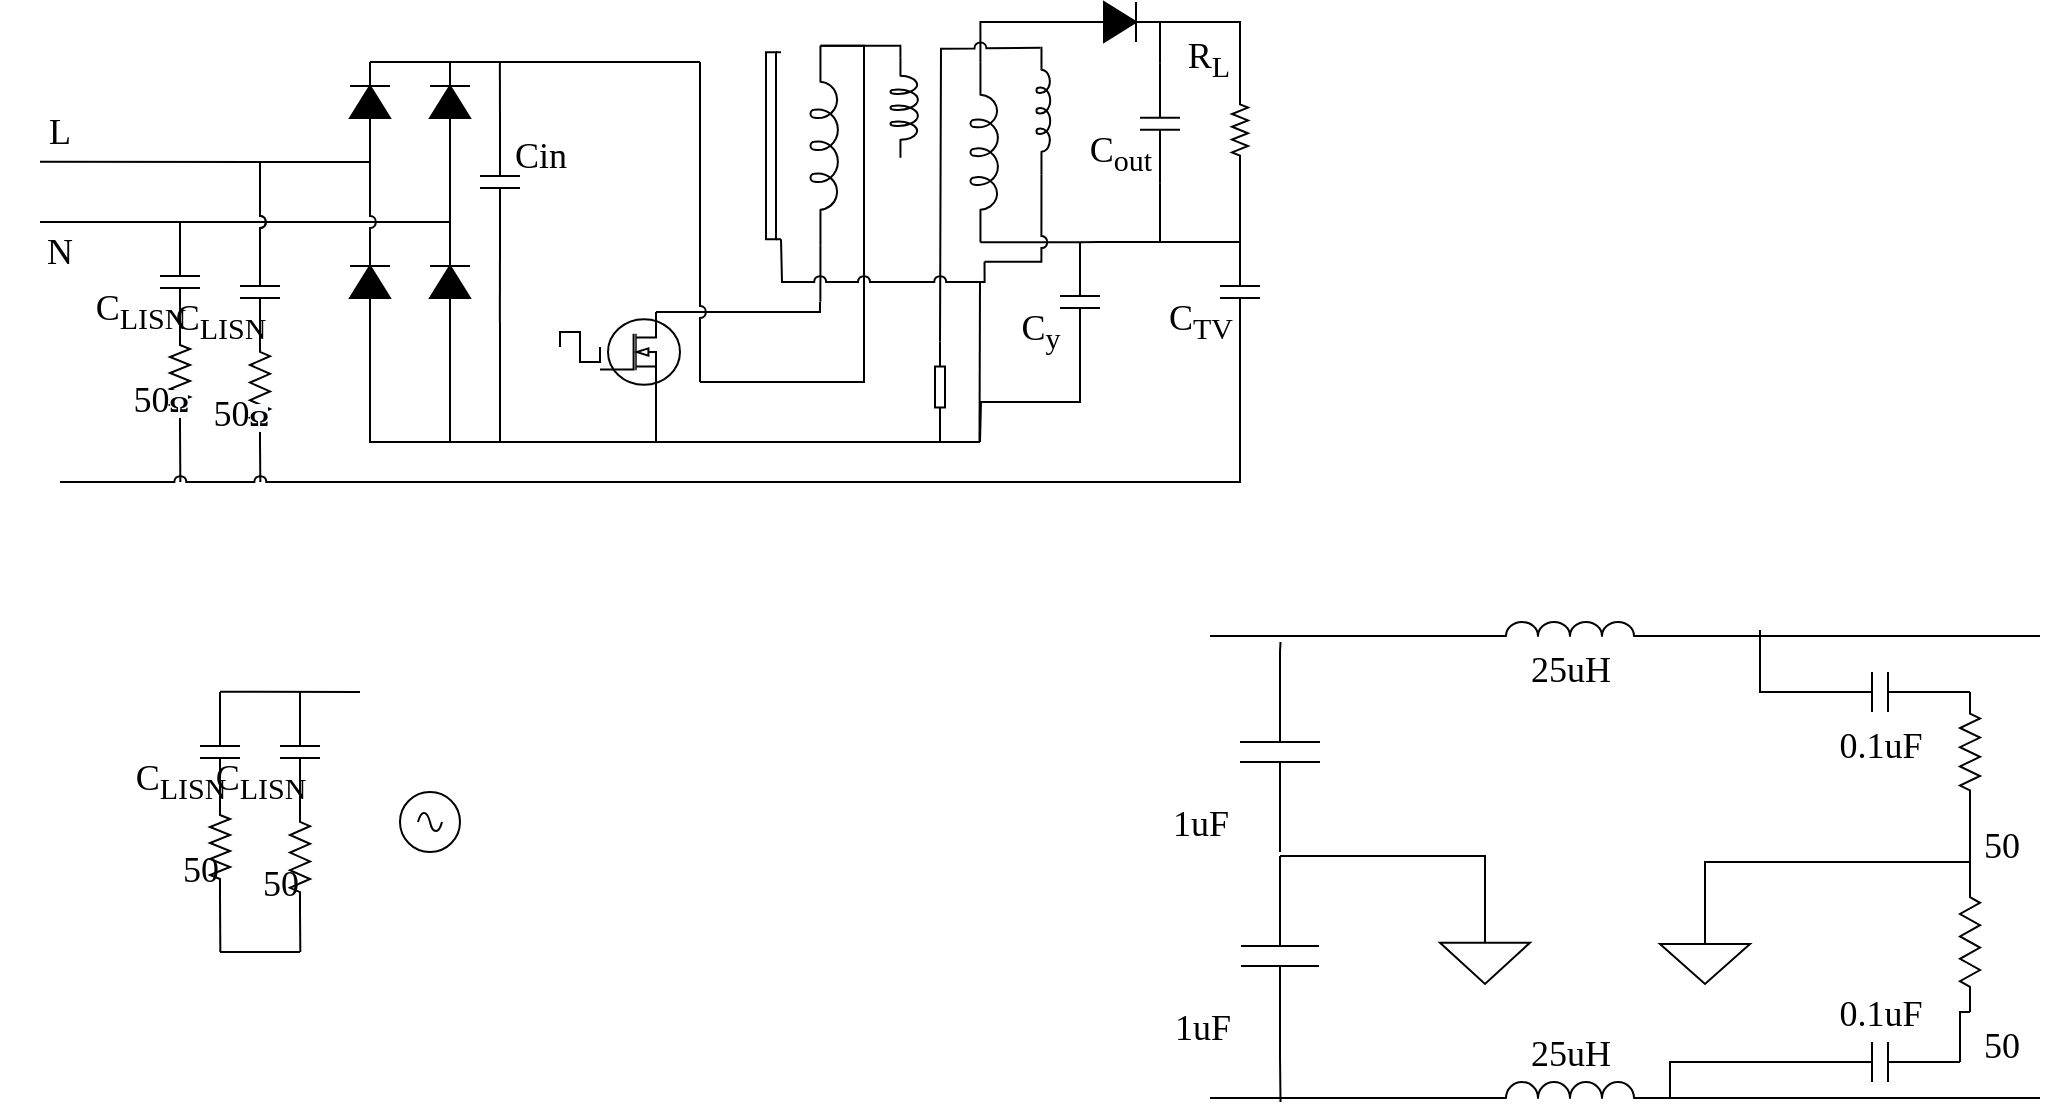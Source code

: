 <mxfile version="16.0.3" type="github">
  <diagram name="Page-1" id="7e0a89b8-554c-2b80-1dc8-d5c74ca68de4">
    <mxGraphModel dx="1296" dy="722" grid="1" gridSize="10" guides="1" tooltips="1" connect="1" arrows="1" fold="1" page="1" pageScale="1" pageWidth="1100" pageHeight="850" background="none" math="0" shadow="0">
      <root>
        <mxCell id="0" />
        <mxCell id="1" parent="0" />
        <mxCell id="feGtU5ZcAYylaaCtLsXj-39" style="edgeStyle=orthogonalEdgeStyle;rounded=0;orthogonalLoop=1;jettySize=auto;html=1;exitX=0;exitY=0.5;exitDx=0;exitDy=0;exitPerimeter=0;entryX=0;entryY=0.5;entryDx=0;entryDy=0;entryPerimeter=0;endArrow=none;endFill=0;fontFamily=Times New Roman;fontSize=18;horizontal=0;labelPosition=center;verticalLabelPosition=top;align=center;verticalAlign=bottom;" parent="1" target="feGtU5ZcAYylaaCtLsXj-42" edge="1">
          <mxGeometry relative="1" as="geometry">
            <mxPoint x="1010" y="445" as="sourcePoint" />
          </mxGeometry>
        </mxCell>
        <mxCell id="feGtU5ZcAYylaaCtLsXj-65" style="edgeStyle=orthogonalEdgeStyle;rounded=0;orthogonalLoop=1;jettySize=auto;html=1;exitX=1;exitY=0.5;exitDx=0;exitDy=0;exitPerimeter=0;fontFamily=Times New Roman;fontSize=18;endArrow=none;endFill=0;labelPosition=center;verticalLabelPosition=top;align=center;verticalAlign=bottom;" parent="1" edge="1">
          <mxGeometry relative="1" as="geometry">
            <mxPoint x="910" y="414" as="targetPoint" />
            <mxPoint x="930" y="445" as="sourcePoint" />
            <Array as="points">
              <mxPoint x="910" y="445" />
              <mxPoint x="910" y="421" />
            </Array>
          </mxGeometry>
        </mxCell>
        <mxCell id="feGtU5ZcAYylaaCtLsXj-41" style="edgeStyle=orthogonalEdgeStyle;rounded=0;orthogonalLoop=1;jettySize=auto;html=1;exitX=1;exitY=0.5;exitDx=0;exitDy=0;exitPerimeter=0;entryX=0;entryY=0.5;entryDx=0;entryDy=0;entryPerimeter=0;endArrow=none;endFill=0;fontFamily=Times New Roman;fontSize=18;horizontal=0;labelPosition=center;verticalLabelPosition=top;align=center;verticalAlign=bottom;" parent="1" source="feGtU5ZcAYylaaCtLsXj-42" target="feGtU5ZcAYylaaCtLsXj-44" edge="1">
          <mxGeometry relative="1" as="geometry" />
        </mxCell>
        <mxCell id="feGtU5ZcAYylaaCtLsXj-42" value="50" style="pointerEvents=1;verticalLabelPosition=bottom;shadow=0;dashed=0;align=left;html=1;verticalAlign=top;shape=mxgraph.electrical.resistors.resistor_2;rotation=90;fontFamily=Times New Roman;fontSize=18;labelPosition=right;horizontal=0;" parent="1" vertex="1">
          <mxGeometry x="985" y="470" width="60" height="10" as="geometry" />
        </mxCell>
        <mxCell id="feGtU5ZcAYylaaCtLsXj-43" style="edgeStyle=orthogonalEdgeStyle;rounded=0;orthogonalLoop=1;jettySize=auto;html=1;exitX=1;exitY=0.5;exitDx=0;exitDy=0;exitPerimeter=0;entryX=0;entryY=0.5;entryDx=0;entryDy=0;entryPerimeter=0;endArrow=none;endFill=0;fontFamily=Times New Roman;fontSize=18;horizontal=0;labelPosition=center;verticalLabelPosition=top;align=center;verticalAlign=bottom;" parent="1" source="feGtU5ZcAYylaaCtLsXj-44" edge="1">
          <mxGeometry relative="1" as="geometry">
            <mxPoint x="1010" y="630" as="targetPoint" />
          </mxGeometry>
        </mxCell>
        <mxCell id="feGtU5ZcAYylaaCtLsXj-44" value="50" style="pointerEvents=1;verticalLabelPosition=bottom;shadow=0;dashed=0;align=left;html=1;verticalAlign=top;shape=mxgraph.electrical.resistors.resistor_2;rotation=90;fontFamily=Times New Roman;fontSize=18;horizontal=0;labelPosition=right;" parent="1" vertex="1">
          <mxGeometry x="980" y="565" width="70" height="10" as="geometry" />
        </mxCell>
        <mxCell id="feGtU5ZcAYylaaCtLsXj-45" style="edgeStyle=orthogonalEdgeStyle;rounded=0;orthogonalLoop=1;jettySize=auto;html=1;exitX=1;exitY=1;exitDx=0;exitDy=0;exitPerimeter=0;entryX=1;entryY=0.5;entryDx=0;entryDy=0;entryPerimeter=0;endArrow=none;endFill=0;fontFamily=Times New Roman;fontSize=18;labelPosition=center;verticalLabelPosition=top;align=center;verticalAlign=bottom;" parent="1" source="feGtU5ZcAYylaaCtLsXj-48" edge="1">
          <mxGeometry relative="1" as="geometry">
            <Array as="points">
              <mxPoint x="865" y="630" />
            </Array>
            <mxPoint x="930" y="630" as="targetPoint" />
          </mxGeometry>
        </mxCell>
        <mxCell id="feGtU5ZcAYylaaCtLsXj-47" style="edgeStyle=orthogonalEdgeStyle;rounded=0;orthogonalLoop=1;jettySize=auto;html=1;fontFamily=Times New Roman;fontSize=18;endArrow=none;endFill=0;labelPosition=center;verticalLabelPosition=top;align=center;verticalAlign=bottom;" parent="1" edge="1">
          <mxGeometry relative="1" as="geometry">
            <mxPoint x="635" y="648" as="targetPoint" />
            <Array as="points" />
            <mxPoint x="750" y="648" as="sourcePoint" />
          </mxGeometry>
        </mxCell>
        <mxCell id="feGtU5ZcAYylaaCtLsXj-67" style="edgeStyle=orthogonalEdgeStyle;rounded=0;orthogonalLoop=1;jettySize=auto;html=1;exitX=0;exitY=1;exitDx=0;exitDy=0;exitPerimeter=0;fontFamily=Times New Roman;fontSize=18;endArrow=none;endFill=0;labelPosition=center;verticalLabelPosition=top;align=center;verticalAlign=bottom;" parent="1" source="feGtU5ZcAYylaaCtLsXj-48" edge="1">
          <mxGeometry relative="1" as="geometry">
            <mxPoint x="750" y="648.174" as="targetPoint" />
          </mxGeometry>
        </mxCell>
        <mxCell id="feGtU5ZcAYylaaCtLsXj-71" style="edgeStyle=orthogonalEdgeStyle;rounded=0;orthogonalLoop=1;jettySize=auto;html=1;exitX=1;exitY=1;exitDx=0;exitDy=0;exitPerimeter=0;fontFamily=Times New Roman;fontSize=18;endArrow=none;endFill=0;labelPosition=center;verticalLabelPosition=top;align=center;verticalAlign=bottom;" parent="1" source="feGtU5ZcAYylaaCtLsXj-48" edge="1">
          <mxGeometry relative="1" as="geometry">
            <mxPoint x="1050" y="648" as="targetPoint" />
            <Array as="points">
              <mxPoint x="1050" y="648" />
            </Array>
          </mxGeometry>
        </mxCell>
        <mxCell id="feGtU5ZcAYylaaCtLsXj-48" value="25uH" style="pointerEvents=1;verticalLabelPosition=top;shadow=0;dashed=0;align=center;html=1;verticalAlign=bottom;shape=mxgraph.electrical.inductors.inductor_3;fontFamily=Times New Roman;fontSize=18;rotation=0;labelPosition=center;" parent="1" vertex="1">
          <mxGeometry x="765" y="640" width="100" height="8" as="geometry" />
        </mxCell>
        <mxCell id="feGtU5ZcAYylaaCtLsXj-49" style="edgeStyle=orthogonalEdgeStyle;rounded=0;orthogonalLoop=1;jettySize=auto;html=1;exitX=1;exitY=1;exitDx=0;exitDy=0;exitPerimeter=0;entryX=0;entryY=0.5;entryDx=0;entryDy=0;entryPerimeter=0;endArrow=none;endFill=0;fontFamily=Times New Roman;fontSize=18;labelPosition=center;verticalLabelPosition=top;align=center;verticalAlign=bottom;" parent="1" source="feGtU5ZcAYylaaCtLsXj-52" edge="1">
          <mxGeometry relative="1" as="geometry">
            <Array as="points">
              <mxPoint x="885" y="417" />
            </Array>
            <mxPoint x="955" y="417" as="targetPoint" />
          </mxGeometry>
        </mxCell>
        <mxCell id="feGtU5ZcAYylaaCtLsXj-51" style="edgeStyle=orthogonalEdgeStyle;rounded=0;orthogonalLoop=1;jettySize=auto;html=1;exitX=0;exitY=1;exitDx=0;exitDy=0;exitPerimeter=0;fontFamily=Times New Roman;fontSize=18;endArrow=none;endFill=0;labelPosition=center;verticalLabelPosition=top;align=center;verticalAlign=bottom;" parent="1" source="feGtU5ZcAYylaaCtLsXj-52" edge="1">
          <mxGeometry relative="1" as="geometry">
            <mxPoint x="635" y="417" as="targetPoint" />
            <Array as="points">
              <mxPoint x="725" y="417" />
              <mxPoint x="725" y="417" />
            </Array>
          </mxGeometry>
        </mxCell>
        <mxCell id="feGtU5ZcAYylaaCtLsXj-52" value="25uH" style="pointerEvents=1;verticalLabelPosition=bottom;shadow=0;dashed=0;align=center;html=1;verticalAlign=top;shape=mxgraph.electrical.inductors.inductor_3;fontFamily=Times New Roman;fontSize=18;labelPosition=center;" parent="1" vertex="1">
          <mxGeometry x="765" y="410" width="100" height="7" as="geometry" />
        </mxCell>
        <mxCell id="feGtU5ZcAYylaaCtLsXj-56" style="edgeStyle=orthogonalEdgeStyle;rounded=0;orthogonalLoop=1;jettySize=auto;html=1;exitX=0;exitY=0.5;exitDx=0;exitDy=0;exitPerimeter=0;endArrow=none;endFill=0;fontFamily=Times New Roman;fontSize=18;entryX=0.5;entryY=0;entryDx=0;entryDy=0;entryPerimeter=0;labelPosition=center;verticalLabelPosition=top;align=center;verticalAlign=bottom;" parent="1" source="feGtU5ZcAYylaaCtLsXj-64" target="feGtU5ZcAYylaaCtLsXj-59" edge="1">
          <mxGeometry relative="1" as="geometry">
            <mxPoint x="955" y="517" as="sourcePoint" />
            <mxPoint x="800" y="560" as="targetPoint" />
            <Array as="points">
              <mxPoint x="773" y="527" />
            </Array>
          </mxGeometry>
        </mxCell>
        <mxCell id="feGtU5ZcAYylaaCtLsXj-57" style="edgeStyle=orthogonalEdgeStyle;rounded=0;orthogonalLoop=1;jettySize=auto;html=1;exitX=0;exitY=0.5;exitDx=0;exitDy=0;exitPerimeter=0;endArrow=none;endFill=0;fontFamily=Times New Roman;fontSize=18;horizontal=0;labelPosition=center;verticalLabelPosition=top;align=center;verticalAlign=bottom;" parent="1" edge="1">
          <mxGeometry relative="1" as="geometry">
            <mxPoint x="1050" y="417" as="targetPoint" />
            <mxPoint x="955" y="417" as="sourcePoint" />
          </mxGeometry>
        </mxCell>
        <mxCell id="feGtU5ZcAYylaaCtLsXj-59" value="" style="pointerEvents=1;verticalLabelPosition=top;shadow=0;dashed=0;align=center;html=1;verticalAlign=bottom;shape=mxgraph.electrical.signal_sources.signal_ground;fontFamily=Times New Roman;fontSize=18;labelPosition=center;" parent="1" vertex="1">
          <mxGeometry x="750" y="560" width="45" height="31" as="geometry" />
        </mxCell>
        <mxCell id="feGtU5ZcAYylaaCtLsXj-70" style="edgeStyle=orthogonalEdgeStyle;rounded=0;orthogonalLoop=1;jettySize=auto;html=1;exitX=0.5;exitY=0;exitDx=0;exitDy=0;exitPerimeter=0;entryX=0;entryY=0.5;entryDx=0;entryDy=0;entryPerimeter=0;fontFamily=Times New Roman;fontSize=18;endArrow=none;endFill=0;labelPosition=center;verticalLabelPosition=top;align=center;verticalAlign=bottom;" parent="1" source="feGtU5ZcAYylaaCtLsXj-61" target="feGtU5ZcAYylaaCtLsXj-44" edge="1">
          <mxGeometry relative="1" as="geometry">
            <Array as="points">
              <mxPoint x="883" y="530" />
              <mxPoint x="1015" y="530" />
            </Array>
          </mxGeometry>
        </mxCell>
        <mxCell id="feGtU5ZcAYylaaCtLsXj-61" value="" style="pointerEvents=1;verticalLabelPosition=top;shadow=0;dashed=0;align=center;html=1;verticalAlign=bottom;shape=mxgraph.electrical.signal_sources.signal_ground;fontFamily=Times New Roman;fontSize=18;labelPosition=center;" parent="1" vertex="1">
          <mxGeometry x="860" y="561" width="45" height="30" as="geometry" />
        </mxCell>
        <mxCell id="feGtU5ZcAYylaaCtLsXj-69" style="edgeStyle=orthogonalEdgeStyle;rounded=0;orthogonalLoop=1;jettySize=auto;html=1;exitX=0;exitY=0.5;exitDx=0;exitDy=0;exitPerimeter=0;fontFamily=Times New Roman;fontSize=18;endArrow=none;endFill=0;labelPosition=center;verticalLabelPosition=top;align=center;verticalAlign=bottom;" parent="1" source="feGtU5ZcAYylaaCtLsXj-63" edge="1">
          <mxGeometry relative="1" as="geometry">
            <mxPoint x="670.261" y="420" as="targetPoint" />
          </mxGeometry>
        </mxCell>
        <mxCell id="feGtU5ZcAYylaaCtLsXj-63" value="1uF" style="pointerEvents=1;verticalLabelPosition=top;shadow=0;dashed=0;align=center;html=1;verticalAlign=bottom;shape=mxgraph.electrical.capacitors.capacitor_1;rotation=90;horizontal=0;labelPosition=center;fontFamily=Times New Roman;fontSize=18;" parent="1" vertex="1">
          <mxGeometry x="620" y="455" width="100" height="40" as="geometry" />
        </mxCell>
        <mxCell id="feGtU5ZcAYylaaCtLsXj-68" style="edgeStyle=orthogonalEdgeStyle;rounded=0;orthogonalLoop=1;jettySize=auto;html=1;exitX=1;exitY=0.5;exitDx=0;exitDy=0;exitPerimeter=0;fontFamily=Times New Roman;fontSize=18;endArrow=none;endFill=0;labelPosition=center;verticalLabelPosition=top;align=center;verticalAlign=bottom;" parent="1" source="feGtU5ZcAYylaaCtLsXj-64" edge="1">
          <mxGeometry relative="1" as="geometry">
            <mxPoint x="670.261" y="650" as="targetPoint" />
          </mxGeometry>
        </mxCell>
        <mxCell id="feGtU5ZcAYylaaCtLsXj-64" value="1uF" style="pointerEvents=1;verticalLabelPosition=top;shadow=0;dashed=0;align=center;html=1;verticalAlign=bottom;shape=mxgraph.electrical.capacitors.capacitor_1;rotation=90;labelPosition=center;horizontal=0;fontFamily=Times New Roman;fontSize=18;" parent="1" vertex="1">
          <mxGeometry x="620" y="557.5" width="100" height="39" as="geometry" />
        </mxCell>
        <mxCell id="feGtU5ZcAYylaaCtLsXj-72" value="0.1uF" style="pointerEvents=1;verticalLabelPosition=bottom;shadow=0;dashed=0;align=center;html=1;verticalAlign=top;shape=mxgraph.electrical.capacitors.capacitor_1;rotation=0;fontFamily=Times New Roman;fontSize=18;horizontal=1;labelPosition=center;" parent="1" vertex="1">
          <mxGeometry x="930" y="435" width="80" height="20" as="geometry" />
        </mxCell>
        <mxCell id="feGtU5ZcAYylaaCtLsXj-73" value="0.1uF" style="pointerEvents=1;verticalLabelPosition=top;shadow=0;dashed=0;align=center;html=1;verticalAlign=bottom;shape=mxgraph.electrical.capacitors.capacitor_1;rotation=0;fontFamily=Times New Roman;fontSize=18;horizontal=1;labelPosition=center;" parent="1" vertex="1">
          <mxGeometry x="930" y="620" width="80" height="20" as="geometry" />
        </mxCell>
        <mxCell id="feGtU5ZcAYylaaCtLsXj-141" style="edgeStyle=orthogonalEdgeStyle;rounded=0;jumpStyle=arc;orthogonalLoop=1;jettySize=auto;html=1;exitX=1;exitY=0.5;exitDx=0;exitDy=0;exitPerimeter=0;fontFamily=Times New Roman;fontSize=18;endArrow=none;endFill=0;" parent="1" source="feGtU5ZcAYylaaCtLsXj-74" edge="1">
          <mxGeometry relative="1" as="geometry">
            <mxPoint x="120.167" y="340" as="targetPoint" />
          </mxGeometry>
        </mxCell>
        <mxCell id="feGtU5ZcAYylaaCtLsXj-74" value="50&lt;b style=&quot;font-family: &amp;#34;verdana&amp;#34; ; font-size: 12px ; background-color: rgb(248 , 249 , 250)&quot;&gt;Ω&lt;/b&gt;" style="pointerEvents=1;verticalLabelPosition=top;shadow=0;dashed=0;align=center;html=1;verticalAlign=bottom;shape=mxgraph.electrical.resistors.resistor_2;rotation=90;fontFamily=Times New Roman;fontSize=18;labelPosition=center;horizontal=0;" parent="1" vertex="1">
          <mxGeometry x="95" y="282.5" width="50" height="10" as="geometry" />
        </mxCell>
        <mxCell id="feGtU5ZcAYylaaCtLsXj-140" style="edgeStyle=orthogonalEdgeStyle;rounded=0;jumpStyle=arc;orthogonalLoop=1;jettySize=auto;html=1;exitX=1;exitY=0.5;exitDx=0;exitDy=0;exitPerimeter=0;fontFamily=Times New Roman;fontSize=18;endArrow=none;endFill=0;" parent="1" source="feGtU5ZcAYylaaCtLsXj-75" edge="1">
          <mxGeometry relative="1" as="geometry">
            <mxPoint x="160.167" y="340" as="targetPoint" />
          </mxGeometry>
        </mxCell>
        <mxCell id="feGtU5ZcAYylaaCtLsXj-75" value="50&lt;b style=&quot;font-family: &amp;#34;verdana&amp;#34; ; font-size: 12px ; background-color: rgb(248 , 249 , 250)&quot;&gt;Ω&lt;/b&gt;" style="pointerEvents=1;verticalLabelPosition=top;shadow=0;dashed=0;align=center;html=1;verticalAlign=bottom;shape=mxgraph.electrical.resistors.resistor_2;rotation=90;fontFamily=Times New Roman;fontSize=18;horizontal=0;labelPosition=center;" parent="1" vertex="1">
          <mxGeometry x="132.5" y="287.5" width="55" height="10" as="geometry" />
        </mxCell>
        <mxCell id="feGtU5ZcAYylaaCtLsXj-86" style="edgeStyle=orthogonalEdgeStyle;rounded=0;orthogonalLoop=1;jettySize=auto;html=1;exitX=0;exitY=0.5;exitDx=0;exitDy=0;exitPerimeter=0;fontFamily=Times New Roman;fontSize=18;endArrow=none;endFill=0;" parent="1" source="feGtU5ZcAYylaaCtLsXj-76" edge="1">
          <mxGeometry relative="1" as="geometry">
            <mxPoint x="120.296" y="210.185" as="targetPoint" />
          </mxGeometry>
        </mxCell>
        <mxCell id="feGtU5ZcAYylaaCtLsXj-91" style="edgeStyle=orthogonalEdgeStyle;rounded=0;orthogonalLoop=1;jettySize=auto;html=1;exitX=0;exitY=0.5;exitDx=0;exitDy=0;exitPerimeter=0;fontFamily=Times New Roman;fontSize=18;endArrow=none;endFill=0;jumpStyle=arc;" parent="1" source="feGtU5ZcAYylaaCtLsXj-76" target="feGtU5ZcAYylaaCtLsXj-79" edge="1">
          <mxGeometry relative="1" as="geometry">
            <Array as="points">
              <mxPoint x="255" y="210" />
            </Array>
          </mxGeometry>
        </mxCell>
        <mxCell id="feGtU5ZcAYylaaCtLsXj-76" value="C&lt;sub&gt;LISN&lt;/sub&gt;" style="pointerEvents=1;verticalLabelPosition=top;shadow=0;dashed=0;align=center;html=1;verticalAlign=bottom;shape=mxgraph.electrical.capacitors.capacitor_1;rotation=90;fontFamily=Times New Roman;fontSize=18;horizontal=0;labelPosition=center;" parent="1" vertex="1">
          <mxGeometry x="90" y="230" width="60" height="20" as="geometry" />
        </mxCell>
        <mxCell id="feGtU5ZcAYylaaCtLsXj-83" style="edgeStyle=orthogonalEdgeStyle;rounded=0;orthogonalLoop=1;jettySize=auto;html=1;exitX=0;exitY=0.5;exitDx=0;exitDy=0;exitPerimeter=0;fontFamily=Times New Roman;fontSize=18;endArrow=none;endFill=0;jumpStyle=arc;" parent="1" source="feGtU5ZcAYylaaCtLsXj-77" edge="1">
          <mxGeometry relative="1" as="geometry">
            <mxPoint x="50" y="179.815" as="targetPoint" />
            <Array as="points">
              <mxPoint x="130" y="180" />
              <mxPoint x="130" y="180" />
            </Array>
          </mxGeometry>
        </mxCell>
        <mxCell id="feGtU5ZcAYylaaCtLsXj-77" value="C&lt;sub&gt;LISN&lt;/sub&gt;" style="pointerEvents=1;verticalLabelPosition=top;shadow=0;dashed=0;align=center;html=1;verticalAlign=bottom;shape=mxgraph.electrical.capacitors.capacitor_1;rotation=90;fontFamily=Times New Roman;fontSize=18;horizontal=0;labelPosition=center;" parent="1" vertex="1">
          <mxGeometry x="130" y="235" width="60" height="20" as="geometry" />
        </mxCell>
        <mxCell id="feGtU5ZcAYylaaCtLsXj-89" style="edgeStyle=orthogonalEdgeStyle;rounded=0;orthogonalLoop=1;jettySize=auto;html=1;exitX=0;exitY=0.5;exitDx=0;exitDy=0;exitPerimeter=0;entryX=0;entryY=0.5;entryDx=0;entryDy=0;entryPerimeter=0;fontFamily=Times New Roman;fontSize=18;endArrow=none;endFill=0;jumpStyle=arc;" parent="1" source="feGtU5ZcAYylaaCtLsXj-78" target="feGtU5ZcAYylaaCtLsXj-77" edge="1">
          <mxGeometry relative="1" as="geometry">
            <Array as="points">
              <mxPoint x="215" y="180" />
            </Array>
          </mxGeometry>
        </mxCell>
        <mxCell id="feGtU5ZcAYylaaCtLsXj-90" style="edgeStyle=orthogonalEdgeStyle;rounded=0;orthogonalLoop=1;jettySize=auto;html=1;exitX=0;exitY=0.5;exitDx=0;exitDy=0;exitPerimeter=0;entryX=1;entryY=0.5;entryDx=0;entryDy=0;entryPerimeter=0;fontFamily=Times New Roman;fontSize=18;endArrow=none;endFill=0;jumpStyle=arc;" parent="1" source="feGtU5ZcAYylaaCtLsXj-78" target="feGtU5ZcAYylaaCtLsXj-80" edge="1">
          <mxGeometry relative="1" as="geometry" />
        </mxCell>
        <mxCell id="feGtU5ZcAYylaaCtLsXj-92" style="edgeStyle=orthogonalEdgeStyle;rounded=0;jumpStyle=arc;orthogonalLoop=1;jettySize=auto;html=1;exitX=1;exitY=0.5;exitDx=0;exitDy=0;exitPerimeter=0;fontFamily=Times New Roman;fontSize=18;endArrow=none;endFill=0;" parent="1" source="feGtU5ZcAYylaaCtLsXj-78" edge="1">
          <mxGeometry relative="1" as="geometry">
            <mxPoint x="380" y="130" as="targetPoint" />
            <Array as="points">
              <mxPoint x="250" y="130" />
              <mxPoint x="250" y="130" />
            </Array>
          </mxGeometry>
        </mxCell>
        <mxCell id="feGtU5ZcAYylaaCtLsXj-78" value="" style="pointerEvents=1;fillColor=strokeColor;verticalLabelPosition=bottom;shadow=0;dashed=0;align=center;html=1;verticalAlign=top;shape=mxgraph.electrical.diodes.diode;fontFamily=Times New Roman;fontSize=18;rotation=-90;" parent="1" vertex="1">
          <mxGeometry x="195" y="140" width="40" height="20" as="geometry" />
        </mxCell>
        <mxCell id="feGtU5ZcAYylaaCtLsXj-79" value="" style="pointerEvents=1;fillColor=strokeColor;verticalLabelPosition=bottom;shadow=0;dashed=0;align=center;html=1;verticalAlign=top;shape=mxgraph.electrical.diodes.diode;fontFamily=Times New Roman;fontSize=18;rotation=-90;" parent="1" vertex="1">
          <mxGeometry x="235" y="140" width="40" height="20" as="geometry" />
        </mxCell>
        <mxCell id="feGtU5ZcAYylaaCtLsXj-93" style="edgeStyle=orthogonalEdgeStyle;rounded=0;jumpStyle=arc;orthogonalLoop=1;jettySize=auto;html=1;exitX=0;exitY=0.5;exitDx=0;exitDy=0;exitPerimeter=0;fontFamily=Times New Roman;fontSize=18;endArrow=none;endFill=0;" parent="1" source="feGtU5ZcAYylaaCtLsXj-80" edge="1">
          <mxGeometry relative="1" as="geometry">
            <mxPoint x="280" y="260" as="targetPoint" />
            <Array as="points">
              <mxPoint x="215" y="320" />
              <mxPoint x="280" y="320" />
            </Array>
          </mxGeometry>
        </mxCell>
        <mxCell id="feGtU5ZcAYylaaCtLsXj-80" value="" style="pointerEvents=1;fillColor=strokeColor;verticalLabelPosition=bottom;shadow=0;dashed=0;align=center;html=1;verticalAlign=top;shape=mxgraph.electrical.diodes.diode;fontFamily=Times New Roman;fontSize=18;rotation=-90;" parent="1" vertex="1">
          <mxGeometry x="195" y="230" width="40" height="20" as="geometry" />
        </mxCell>
        <mxCell id="feGtU5ZcAYylaaCtLsXj-88" style="edgeStyle=orthogonalEdgeStyle;rounded=0;orthogonalLoop=1;jettySize=auto;html=1;exitX=1;exitY=0.5;exitDx=0;exitDy=0;exitPerimeter=0;entryX=0;entryY=0.5;entryDx=0;entryDy=0;entryPerimeter=0;fontFamily=Times New Roman;fontSize=18;endArrow=none;endFill=0;" parent="1" source="feGtU5ZcAYylaaCtLsXj-81" target="feGtU5ZcAYylaaCtLsXj-79" edge="1">
          <mxGeometry relative="1" as="geometry" />
        </mxCell>
        <mxCell id="feGtU5ZcAYylaaCtLsXj-97" style="edgeStyle=orthogonalEdgeStyle;rounded=0;jumpStyle=arc;orthogonalLoop=1;jettySize=auto;html=1;exitX=0;exitY=0.5;exitDx=0;exitDy=0;exitPerimeter=0;fontFamily=Times New Roman;fontSize=18;endArrow=none;endFill=0;" parent="1" source="feGtU5ZcAYylaaCtLsXj-81" edge="1">
          <mxGeometry relative="1" as="geometry">
            <mxPoint x="255" y="320" as="targetPoint" />
          </mxGeometry>
        </mxCell>
        <mxCell id="feGtU5ZcAYylaaCtLsXj-81" value="" style="pointerEvents=1;fillColor=strokeColor;verticalLabelPosition=bottom;shadow=0;dashed=0;align=center;html=1;verticalAlign=top;shape=mxgraph.electrical.diodes.diode;fontFamily=Times New Roman;fontSize=18;rotation=-90;" parent="1" vertex="1">
          <mxGeometry x="235" y="230" width="40" height="20" as="geometry" />
        </mxCell>
        <mxCell id="feGtU5ZcAYylaaCtLsXj-82" value="" style="endArrow=none;html=1;rounded=0;fontFamily=Times New Roman;fontSize=18;entryX=0;entryY=0.5;entryDx=0;entryDy=0;entryPerimeter=0;" parent="1" target="feGtU5ZcAYylaaCtLsXj-76" edge="1">
          <mxGeometry width="50" height="50" relative="1" as="geometry">
            <mxPoint x="50" y="210" as="sourcePoint" />
            <mxPoint x="450" y="290" as="targetPoint" />
          </mxGeometry>
        </mxCell>
        <mxCell id="feGtU5ZcAYylaaCtLsXj-84" value="L" style="text;html=1;strokeColor=none;fillColor=none;align=center;verticalAlign=middle;whiteSpace=wrap;rounded=0;fontFamily=Times New Roman;fontSize=18;" parent="1" vertex="1">
          <mxGeometry x="30" y="150" width="60" height="30" as="geometry" />
        </mxCell>
        <mxCell id="feGtU5ZcAYylaaCtLsXj-85" value="N" style="text;html=1;strokeColor=none;fillColor=none;align=center;verticalAlign=middle;whiteSpace=wrap;rounded=0;fontFamily=Times New Roman;fontSize=18;" parent="1" vertex="1">
          <mxGeometry x="30" y="210" width="60" height="30" as="geometry" />
        </mxCell>
        <mxCell id="feGtU5ZcAYylaaCtLsXj-95" style="edgeStyle=orthogonalEdgeStyle;rounded=0;jumpStyle=arc;orthogonalLoop=1;jettySize=auto;html=1;exitX=0;exitY=0.5;exitDx=0;exitDy=0;exitPerimeter=0;fontFamily=Times New Roman;fontSize=18;endArrow=none;endFill=0;" parent="1" source="feGtU5ZcAYylaaCtLsXj-94" edge="1">
          <mxGeometry relative="1" as="geometry">
            <mxPoint x="279.936" y="130" as="targetPoint" />
          </mxGeometry>
        </mxCell>
        <mxCell id="feGtU5ZcAYylaaCtLsXj-96" style="edgeStyle=orthogonalEdgeStyle;rounded=0;jumpStyle=arc;orthogonalLoop=1;jettySize=auto;html=1;exitX=1;exitY=0.5;exitDx=0;exitDy=0;exitPerimeter=0;fontFamily=Times New Roman;fontSize=18;endArrow=none;endFill=0;" parent="1" source="feGtU5ZcAYylaaCtLsXj-94" edge="1">
          <mxGeometry relative="1" as="geometry">
            <mxPoint x="279.936" y="260" as="targetPoint" />
          </mxGeometry>
        </mxCell>
        <mxCell id="feGtU5ZcAYylaaCtLsXj-94" value="Cin" style="pointerEvents=1;verticalLabelPosition=bottom;shadow=0;dashed=0;align=center;html=1;verticalAlign=top;shape=mxgraph.electrical.capacitors.capacitor_1;rotation=90;fontFamily=Times New Roman;fontSize=18;horizontal=0;labelPosition=center;" parent="1" vertex="1">
          <mxGeometry x="250" y="180" width="60" height="20" as="geometry" />
        </mxCell>
        <mxCell id="feGtU5ZcAYylaaCtLsXj-98" style="edgeStyle=orthogonalEdgeStyle;rounded=0;orthogonalLoop=1;jettySize=auto;html=1;exitX=0;exitY=0.645;exitDx=0;exitDy=0;exitPerimeter=0;entryX=0;entryY=0.645;entryDx=0;entryDy=0;entryPerimeter=0;endArrow=none;endFill=0;" parent="1" source="feGtU5ZcAYylaaCtLsXj-101" target="feGtU5ZcAYylaaCtLsXj-106" edge="1">
          <mxGeometry relative="1" as="geometry">
            <Array as="points">
              <mxPoint x="480.25" y="121.87" />
            </Array>
          </mxGeometry>
        </mxCell>
        <mxCell id="feGtU5ZcAYylaaCtLsXj-99" style="edgeStyle=orthogonalEdgeStyle;rounded=0;orthogonalLoop=1;jettySize=auto;html=1;exitX=1;exitY=0.645;exitDx=0;exitDy=0;exitPerimeter=0;endArrow=none;endFill=0;" parent="1" source="feGtU5ZcAYylaaCtLsXj-101" edge="1">
          <mxGeometry relative="1" as="geometry">
            <mxPoint x="440" y="250" as="targetPoint" />
            <Array as="points">
              <mxPoint x="440.25" y="249.87" />
              <mxPoint x="440.25" y="249.87" />
            </Array>
          </mxGeometry>
        </mxCell>
        <mxCell id="feGtU5ZcAYylaaCtLsXj-100" style="edgeStyle=orthogonalEdgeStyle;rounded=0;orthogonalLoop=1;jettySize=auto;html=1;exitX=0;exitY=0.645;exitDx=0;exitDy=0;exitPerimeter=0;endArrow=none;endFill=0;" parent="1" source="feGtU5ZcAYylaaCtLsXj-101" edge="1">
          <mxGeometry relative="1" as="geometry">
            <mxPoint x="459" y="290" as="targetPoint" />
            <Array as="points">
              <mxPoint x="462" y="122" />
            </Array>
          </mxGeometry>
        </mxCell>
        <mxCell id="feGtU5ZcAYylaaCtLsXj-101" value="" style="pointerEvents=1;verticalLabelPosition=bottom;shadow=0;dashed=0;align=center;html=1;verticalAlign=top;shape=mxgraph.electrical.inductors.inductor_5;rotation=90;" parent="1" vertex="1">
          <mxGeometry x="392.25" y="164.87" width="100" height="14" as="geometry" />
        </mxCell>
        <mxCell id="feGtU5ZcAYylaaCtLsXj-102" style="edgeStyle=orthogonalEdgeStyle;rounded=0;orthogonalLoop=1;jettySize=auto;html=1;exitX=1;exitY=0.645;exitDx=0;exitDy=0;exitPerimeter=0;endArrow=none;endFill=0;" parent="1" source="feGtU5ZcAYylaaCtLsXj-104" edge="1">
          <mxGeometry relative="1" as="geometry">
            <mxPoint x="580" y="220" as="targetPoint" />
            <Array as="points">
              <mxPoint x="570" y="220" />
              <mxPoint x="570" y="220" />
            </Array>
          </mxGeometry>
        </mxCell>
        <mxCell id="feGtU5ZcAYylaaCtLsXj-103" style="edgeStyle=orthogonalEdgeStyle;rounded=0;orthogonalLoop=1;jettySize=auto;html=1;exitX=0;exitY=0.645;exitDx=0;exitDy=0;exitPerimeter=0;endArrow=none;endFill=0;" parent="1" source="feGtU5ZcAYylaaCtLsXj-104" edge="1">
          <mxGeometry relative="1" as="geometry">
            <mxPoint x="582" y="110" as="targetPoint" />
            <Array as="points">
              <mxPoint x="520" y="110" />
            </Array>
          </mxGeometry>
        </mxCell>
        <mxCell id="feGtU5ZcAYylaaCtLsXj-104" value="" style="pointerEvents=1;verticalLabelPosition=bottom;shadow=0;dashed=0;align=center;html=1;verticalAlign=top;shape=mxgraph.electrical.inductors.inductor_5;rotation=90;" parent="1" vertex="1">
          <mxGeometry x="477.25" y="168.12" width="90" height="14" as="geometry" />
        </mxCell>
        <mxCell id="feGtU5ZcAYylaaCtLsXj-105" style="edgeStyle=orthogonalEdgeStyle;rounded=0;orthogonalLoop=1;jettySize=auto;html=1;exitX=1;exitY=0.645;exitDx=0;exitDy=0;exitPerimeter=0;endArrow=none;endFill=0;entryX=1;entryY=0.645;entryDx=0;entryDy=0;entryPerimeter=0;" parent="1" source="feGtU5ZcAYylaaCtLsXj-106" target="feGtU5ZcAYylaaCtLsXj-106" edge="1">
          <mxGeometry relative="1" as="geometry">
            <mxPoint x="480.25" y="199.87" as="targetPoint" />
          </mxGeometry>
        </mxCell>
        <mxCell id="feGtU5ZcAYylaaCtLsXj-106" value="" style="pointerEvents=1;verticalLabelPosition=bottom;shadow=0;dashed=0;align=center;html=1;verticalAlign=top;shape=mxgraph.electrical.inductors.inductor_5;rotation=90;" parent="1" vertex="1">
          <mxGeometry x="457.25" y="145.87" width="50" height="14" as="geometry" />
        </mxCell>
        <mxCell id="feGtU5ZcAYylaaCtLsXj-107" style="edgeStyle=orthogonalEdgeStyle;rounded=0;orthogonalLoop=1;jettySize=auto;html=1;exitX=0;exitY=0.645;exitDx=0;exitDy=0;exitPerimeter=0;endArrow=none;endFill=0;jumpStyle=arc;" parent="1" edge="1">
          <mxGeometry relative="1" as="geometry">
            <mxPoint x="500" y="269.87" as="targetPoint" />
            <mxPoint x="550.22" y="122.87" as="sourcePoint" />
          </mxGeometry>
        </mxCell>
        <mxCell id="feGtU5ZcAYylaaCtLsXj-108" style="edgeStyle=orthogonalEdgeStyle;rounded=0;orthogonalLoop=1;jettySize=auto;html=1;exitX=0;exitY=1;exitDx=0;exitDy=0;exitPerimeter=0;endArrow=none;endFill=0;jumpStyle=arc;" parent="1" source="feGtU5ZcAYylaaCtLsXj-109" edge="1">
          <mxGeometry relative="1" as="geometry">
            <mxPoint x="522.25" y="229.87" as="targetPoint" />
            <Array as="points">
              <mxPoint x="421" y="230" />
              <mxPoint x="421" y="230" />
              <mxPoint x="421" y="240" />
              <mxPoint x="522" y="240" />
            </Array>
          </mxGeometry>
        </mxCell>
        <mxCell id="feGtU5ZcAYylaaCtLsXj-109" value="" style="pointerEvents=1;verticalLabelPosition=bottom;shadow=0;dashed=0;align=center;html=1;verticalAlign=top;shape=mxgraph.electrical.inductors.inductor_1;rotation=-90;" parent="1" vertex="1">
          <mxGeometry x="370" y="168.12" width="93.5" height="7.5" as="geometry" />
        </mxCell>
        <mxCell id="feGtU5ZcAYylaaCtLsXj-110" style="edgeStyle=orthogonalEdgeStyle;rounded=0;jumpStyle=arc;orthogonalLoop=1;jettySize=auto;html=1;exitX=1;exitY=0.645;exitDx=0;exitDy=0;exitPerimeter=0;endArrow=none;endFill=0;" parent="1" source="feGtU5ZcAYylaaCtLsXj-111" edge="1">
          <mxGeometry relative="1" as="geometry">
            <mxPoint x="522.25" y="229.87" as="targetPoint" />
            <Array as="points">
              <mxPoint x="551.25" y="229.87" />
            </Array>
          </mxGeometry>
        </mxCell>
        <mxCell id="feGtU5ZcAYylaaCtLsXj-111" value="" style="pointerEvents=1;verticalLabelPosition=bottom;shadow=0;dashed=0;align=center;html=1;verticalAlign=top;shape=mxgraph.electrical.inductors.inductor_5;rotation=90;" parent="1" vertex="1">
          <mxGeometry x="519.75" y="150.87" width="64" height="7" as="geometry" />
        </mxCell>
        <mxCell id="feGtU5ZcAYylaaCtLsXj-112" value="" style="endArrow=none;html=1;rounded=0;jumpStyle=arc;" parent="1" edge="1">
          <mxGeometry width="50" height="50" relative="1" as="geometry">
            <mxPoint x="519.75" y="320" as="sourcePoint" />
            <mxPoint x="520" y="240" as="targetPoint" />
          </mxGeometry>
        </mxCell>
        <mxCell id="feGtU5ZcAYylaaCtLsXj-116" style="edgeStyle=orthogonalEdgeStyle;rounded=0;jumpStyle=arc;orthogonalLoop=1;jettySize=auto;html=1;exitX=0.7;exitY=1;exitDx=0;exitDy=0;exitPerimeter=0;fontFamily=Times New Roman;fontSize=18;endArrow=none;endFill=0;" parent="1" source="feGtU5ZcAYylaaCtLsXj-114" edge="1">
          <mxGeometry relative="1" as="geometry">
            <mxPoint x="280" y="320" as="targetPoint" />
            <Array as="points">
              <mxPoint x="358" y="320" />
            </Array>
          </mxGeometry>
        </mxCell>
        <mxCell id="feGtU5ZcAYylaaCtLsXj-117" style="edgeStyle=orthogonalEdgeStyle;rounded=0;jumpStyle=arc;orthogonalLoop=1;jettySize=auto;html=1;exitX=0.7;exitY=0;exitDx=0;exitDy=0;exitPerimeter=0;fontFamily=Times New Roman;fontSize=18;endArrow=none;endFill=0;" parent="1" source="feGtU5ZcAYylaaCtLsXj-114" edge="1">
          <mxGeometry relative="1" as="geometry">
            <mxPoint x="440" y="250" as="targetPoint" />
            <Array as="points">
              <mxPoint x="440" y="255" />
            </Array>
          </mxGeometry>
        </mxCell>
        <mxCell id="feGtU5ZcAYylaaCtLsXj-121" style="edgeStyle=orthogonalEdgeStyle;rounded=0;jumpStyle=arc;orthogonalLoop=1;jettySize=auto;html=1;exitX=0.7;exitY=1;exitDx=0;exitDy=0;exitPerimeter=0;fontFamily=Times New Roman;fontSize=18;endArrow=none;endFill=0;" parent="1" source="feGtU5ZcAYylaaCtLsXj-114" edge="1">
          <mxGeometry relative="1" as="geometry">
            <mxPoint x="520" y="320" as="targetPoint" />
            <Array as="points">
              <mxPoint x="358" y="320" />
            </Array>
          </mxGeometry>
        </mxCell>
        <mxCell id="feGtU5ZcAYylaaCtLsXj-114" value="" style="verticalLabelPosition=bottom;shadow=0;dashed=0;align=center;html=1;verticalAlign=top;shape=mxgraph.electrical.mosfets1.n-channel_mosfet_1;fontFamily=Times New Roman;fontSize=18;" parent="1" vertex="1">
          <mxGeometry x="330" y="255" width="40" height="40" as="geometry" />
        </mxCell>
        <mxCell id="feGtU5ZcAYylaaCtLsXj-115" value="" style="pointerEvents=1;verticalLabelPosition=bottom;shadow=0;dashed=0;align=center;html=1;verticalAlign=top;shape=mxgraph.electrical.waveforms.square_wave;fontFamily=Times New Roman;fontSize=18;" parent="1" vertex="1">
          <mxGeometry x="310" y="265" width="20" height="15" as="geometry" />
        </mxCell>
        <mxCell id="feGtU5ZcAYylaaCtLsXj-125" style="edgeStyle=orthogonalEdgeStyle;rounded=0;jumpStyle=arc;orthogonalLoop=1;jettySize=auto;html=1;exitX=0;exitY=0.5;exitDx=0;exitDy=0;exitPerimeter=0;fontFamily=Times New Roman;fontSize=18;endArrow=none;endFill=0;" parent="1" source="feGtU5ZcAYylaaCtLsXj-122" edge="1">
          <mxGeometry relative="1" as="geometry">
            <mxPoint x="500.01" y="320" as="targetPoint" />
          </mxGeometry>
        </mxCell>
        <mxCell id="feGtU5ZcAYylaaCtLsXj-126" style="edgeStyle=orthogonalEdgeStyle;rounded=0;jumpStyle=arc;orthogonalLoop=1;jettySize=auto;html=1;exitX=1;exitY=0.5;exitDx=0;exitDy=0;exitPerimeter=0;fontFamily=Times New Roman;fontSize=18;endArrow=none;endFill=0;" parent="1" source="feGtU5ZcAYylaaCtLsXj-122" edge="1">
          <mxGeometry relative="1" as="geometry">
            <mxPoint x="500.01" y="270" as="targetPoint" />
          </mxGeometry>
        </mxCell>
        <mxCell id="feGtU5ZcAYylaaCtLsXj-122" value="" style="pointerEvents=1;verticalLabelPosition=bottom;shadow=0;dashed=0;align=center;html=1;verticalAlign=top;shape=mxgraph.electrical.resistors.resistor_1;fontFamily=Times New Roman;fontSize=18;rotation=-90;" parent="1" vertex="1">
          <mxGeometry x="484" y="290" width="32" height="5" as="geometry" />
        </mxCell>
        <mxCell id="feGtU5ZcAYylaaCtLsXj-129" value="" style="endArrow=none;html=1;rounded=0;fontFamily=Times New Roman;fontSize=18;jumpStyle=arc;" parent="1" edge="1">
          <mxGeometry width="50" height="50" relative="1" as="geometry">
            <mxPoint x="380" y="290" as="sourcePoint" />
            <mxPoint x="460" y="290" as="targetPoint" />
          </mxGeometry>
        </mxCell>
        <mxCell id="feGtU5ZcAYylaaCtLsXj-130" value="" style="endArrow=none;html=1;rounded=0;fontFamily=Times New Roman;fontSize=18;jumpStyle=arc;" parent="1" edge="1">
          <mxGeometry width="50" height="50" relative="1" as="geometry">
            <mxPoint x="380" y="290" as="sourcePoint" />
            <mxPoint x="380" y="130" as="targetPoint" />
          </mxGeometry>
        </mxCell>
        <mxCell id="feGtU5ZcAYylaaCtLsXj-133" style="edgeStyle=orthogonalEdgeStyle;rounded=0;jumpStyle=arc;orthogonalLoop=1;jettySize=auto;html=1;exitX=1;exitY=0.5;exitDx=0;exitDy=0;exitPerimeter=0;entryX=0;entryY=0.5;entryDx=0;entryDy=0;entryPerimeter=0;fontFamily=Times New Roman;fontSize=18;endArrow=none;endFill=0;" parent="1" source="feGtU5ZcAYylaaCtLsXj-131" target="feGtU5ZcAYylaaCtLsXj-132" edge="1">
          <mxGeometry relative="1" as="geometry" />
        </mxCell>
        <mxCell id="feGtU5ZcAYylaaCtLsXj-131" value="" style="pointerEvents=1;fillColor=strokeColor;verticalLabelPosition=bottom;shadow=0;dashed=0;align=center;html=1;verticalAlign=top;shape=mxgraph.electrical.diodes.diode;fontFamily=Times New Roman;fontSize=18;rotation=0;" parent="1" vertex="1">
          <mxGeometry x="570" y="100" width="40" height="20" as="geometry" />
        </mxCell>
        <mxCell id="feGtU5ZcAYylaaCtLsXj-134" style="edgeStyle=orthogonalEdgeStyle;rounded=0;jumpStyle=arc;orthogonalLoop=1;jettySize=auto;html=1;exitX=1;exitY=0.5;exitDx=0;exitDy=0;exitPerimeter=0;fontFamily=Times New Roman;fontSize=18;endArrow=none;endFill=0;" parent="1" source="feGtU5ZcAYylaaCtLsXj-132" edge="1">
          <mxGeometry relative="1" as="geometry">
            <mxPoint x="580" y="220" as="targetPoint" />
            <Array as="points">
              <mxPoint x="610" y="220" />
            </Array>
          </mxGeometry>
        </mxCell>
        <mxCell id="feGtU5ZcAYylaaCtLsXj-132" value="C&lt;sub&gt;out&lt;/sub&gt;" style="pointerEvents=1;verticalLabelPosition=top;shadow=0;dashed=0;align=center;html=1;verticalAlign=bottom;shape=mxgraph.electrical.capacitors.capacitor_1;rotation=90;fontFamily=Times New Roman;fontSize=18;horizontal=0;labelPosition=center;" parent="1" vertex="1">
          <mxGeometry x="580" y="150.87" width="60" height="20" as="geometry" />
        </mxCell>
        <mxCell id="feGtU5ZcAYylaaCtLsXj-136" style="edgeStyle=orthogonalEdgeStyle;rounded=0;jumpStyle=arc;orthogonalLoop=1;jettySize=auto;html=1;exitX=0;exitY=0.5;exitDx=0;exitDy=0;exitPerimeter=0;entryX=1;entryY=0.5;entryDx=0;entryDy=0;entryPerimeter=0;fontFamily=Times New Roman;fontSize=18;endArrow=none;endFill=0;" parent="1" source="feGtU5ZcAYylaaCtLsXj-135" target="feGtU5ZcAYylaaCtLsXj-131" edge="1">
          <mxGeometry relative="1" as="geometry" />
        </mxCell>
        <mxCell id="feGtU5ZcAYylaaCtLsXj-137" style="edgeStyle=orthogonalEdgeStyle;rounded=0;jumpStyle=arc;orthogonalLoop=1;jettySize=auto;html=1;exitX=1;exitY=0.5;exitDx=0;exitDy=0;exitPerimeter=0;fontFamily=Times New Roman;fontSize=18;endArrow=none;endFill=0;" parent="1" source="feGtU5ZcAYylaaCtLsXj-135" edge="1">
          <mxGeometry relative="1" as="geometry">
            <mxPoint x="610" y="220" as="targetPoint" />
            <Array as="points">
              <mxPoint x="650" y="220" />
            </Array>
          </mxGeometry>
        </mxCell>
        <mxCell id="feGtU5ZcAYylaaCtLsXj-135" value="R&lt;sub&gt;L&lt;/sub&gt;" style="pointerEvents=1;verticalLabelPosition=top;shadow=0;dashed=0;align=right;html=1;verticalAlign=bottom;shape=mxgraph.electrical.resistors.resistor_2;fontFamily=Times New Roman;fontSize=18;rotation=90;horizontal=0;labelPosition=left;" parent="1" vertex="1">
          <mxGeometry x="630" y="160" width="40" height="8" as="geometry" />
        </mxCell>
        <mxCell id="feGtU5ZcAYylaaCtLsXj-138" value="C&lt;sub&gt;TV&lt;/sub&gt;" style="pointerEvents=1;verticalLabelPosition=top;shadow=0;dashed=0;align=center;html=1;verticalAlign=bottom;shape=mxgraph.electrical.capacitors.capacitor_1;rotation=90;fontFamily=Times New Roman;fontSize=18;horizontal=0;labelPosition=center;" parent="1" vertex="1">
          <mxGeometry x="620" y="235" width="60" height="20" as="geometry" />
        </mxCell>
        <mxCell id="feGtU5ZcAYylaaCtLsXj-139" style="edgeStyle=orthogonalEdgeStyle;rounded=0;jumpStyle=arc;orthogonalLoop=1;jettySize=auto;html=1;exitX=1;exitY=0.5;exitDx=0;exitDy=0;exitPerimeter=0;fontFamily=Times New Roman;fontSize=18;endArrow=none;endFill=0;entryX=1;entryY=0.5;entryDx=0;entryDy=0;entryPerimeter=0;" parent="1" target="feGtU5ZcAYylaaCtLsXj-138" edge="1">
          <mxGeometry relative="1" as="geometry">
            <mxPoint x="60" y="340" as="sourcePoint" />
            <mxPoint x="225" y="340" as="targetPoint" />
            <Array as="points">
              <mxPoint x="650" y="340" />
            </Array>
          </mxGeometry>
        </mxCell>
        <mxCell id="feGtU5ZcAYylaaCtLsXj-143" style="edgeStyle=orthogonalEdgeStyle;rounded=0;jumpStyle=arc;orthogonalLoop=1;jettySize=auto;html=1;exitX=1;exitY=0.5;exitDx=0;exitDy=0;exitPerimeter=0;fontFamily=Times New Roman;fontSize=18;endArrow=none;endFill=0;" parent="1" source="feGtU5ZcAYylaaCtLsXj-142" edge="1">
          <mxGeometry relative="1" as="geometry">
            <mxPoint x="520" y="320" as="targetPoint" />
          </mxGeometry>
        </mxCell>
        <mxCell id="feGtU5ZcAYylaaCtLsXj-142" value="C&lt;sub&gt;y&lt;/sub&gt;" style="pointerEvents=1;verticalLabelPosition=top;shadow=0;dashed=0;align=center;html=1;verticalAlign=bottom;shape=mxgraph.electrical.capacitors.capacitor_1;rotation=90;fontFamily=Times New Roman;fontSize=18;horizontal=0;labelPosition=center;" parent="1" vertex="1">
          <mxGeometry x="540" y="240" width="60" height="20" as="geometry" />
        </mxCell>
        <mxCell id="Ojxynx3Bs77Wf192afqL-1" value="" style="shape=image;html=1;verticalAlign=top;verticalLabelPosition=bottom;labelBackgroundColor=#ffffff;imageAspect=0;aspect=fixed;image=https://cdn0.iconfinder.com/data/icons/octicons/1024/primitive-dot-128.png;fontFamily=Times New Roman;fontSize=18;" vertex="1" parent="1">
          <mxGeometry x="439.25" y="200" width="18" height="18" as="geometry" />
        </mxCell>
        <mxCell id="Ojxynx3Bs77Wf192afqL-2" value="" style="shape=image;html=1;verticalAlign=top;verticalLabelPosition=bottom;labelBackgroundColor=#ffffff;imageAspect=0;aspect=fixed;image=https://cdn0.iconfinder.com/data/icons/octicons/1024/primitive-dot-128.png;fontFamily=Times New Roman;fontSize=18;" vertex="1" parent="1">
          <mxGeometry x="477.25" y="120" width="18" height="18" as="geometry" />
        </mxCell>
        <mxCell id="Ojxynx3Bs77Wf192afqL-3" value="" style="shape=image;html=1;verticalAlign=top;verticalLabelPosition=bottom;labelBackgroundColor=#ffffff;imageAspect=0;aspect=fixed;image=https://cdn0.iconfinder.com/data/icons/octicons/1024/primitive-dot-128.png;fontFamily=Times New Roman;fontSize=18;" vertex="1" parent="1">
          <mxGeometry x="519.75" y="122" width="19" height="18" as="geometry" />
        </mxCell>
        <mxCell id="Ojxynx3Bs77Wf192afqL-4" value="" style="shape=image;html=1;verticalAlign=top;verticalLabelPosition=bottom;labelBackgroundColor=#ffffff;imageAspect=0;aspect=fixed;image=https://cdn0.iconfinder.com/data/icons/octicons/1024/primitive-dot-128.png;fontFamily=Times New Roman;fontSize=18;" vertex="1" parent="1">
          <mxGeometry x="552" y="122" width="18" height="18" as="geometry" />
        </mxCell>
        <mxCell id="Ojxynx3Bs77Wf192afqL-7" style="edgeStyle=orthogonalEdgeStyle;rounded=0;jumpStyle=arc;orthogonalLoop=1;jettySize=auto;html=1;exitX=1;exitY=0.5;exitDx=0;exitDy=0;exitPerimeter=0;fontFamily=Times New Roman;fontSize=18;endArrow=none;endFill=0;" edge="1" parent="1" source="Ojxynx3Bs77Wf192afqL-8">
          <mxGeometry relative="1" as="geometry">
            <mxPoint x="140.167" y="575" as="targetPoint" />
          </mxGeometry>
        </mxCell>
        <mxCell id="Ojxynx3Bs77Wf192afqL-8" value="50" style="pointerEvents=1;verticalLabelPosition=top;shadow=0;dashed=0;align=center;html=1;verticalAlign=bottom;shape=mxgraph.electrical.resistors.resistor_2;rotation=90;fontFamily=Times New Roman;fontSize=18;labelPosition=center;horizontal=0;" vertex="1" parent="1">
          <mxGeometry x="115" y="517.5" width="50" height="10" as="geometry" />
        </mxCell>
        <mxCell id="Ojxynx3Bs77Wf192afqL-9" style="edgeStyle=orthogonalEdgeStyle;rounded=0;jumpStyle=arc;orthogonalLoop=1;jettySize=auto;html=1;exitX=1;exitY=0.5;exitDx=0;exitDy=0;exitPerimeter=0;fontFamily=Times New Roman;fontSize=18;endArrow=none;endFill=0;" edge="1" parent="1" source="Ojxynx3Bs77Wf192afqL-10">
          <mxGeometry relative="1" as="geometry">
            <mxPoint x="180.167" y="575" as="targetPoint" />
          </mxGeometry>
        </mxCell>
        <mxCell id="Ojxynx3Bs77Wf192afqL-10" value="50" style="pointerEvents=1;verticalLabelPosition=top;shadow=0;dashed=0;align=center;html=1;verticalAlign=bottom;shape=mxgraph.electrical.resistors.resistor_2;rotation=90;fontFamily=Times New Roman;fontSize=18;horizontal=0;labelPosition=center;" vertex="1" parent="1">
          <mxGeometry x="152.5" y="522.5" width="55" height="10" as="geometry" />
        </mxCell>
        <mxCell id="Ojxynx3Bs77Wf192afqL-11" style="edgeStyle=orthogonalEdgeStyle;rounded=0;orthogonalLoop=1;jettySize=auto;html=1;exitX=0;exitY=0.5;exitDx=0;exitDy=0;exitPerimeter=0;fontFamily=Times New Roman;fontSize=18;endArrow=none;endFill=0;" edge="1" parent="1" source="Ojxynx3Bs77Wf192afqL-12">
          <mxGeometry relative="1" as="geometry">
            <mxPoint x="140.296" y="445.185" as="targetPoint" />
          </mxGeometry>
        </mxCell>
        <mxCell id="Ojxynx3Bs77Wf192afqL-12" value="C&lt;sub&gt;LISN&lt;/sub&gt;" style="pointerEvents=1;verticalLabelPosition=top;shadow=0;dashed=0;align=center;html=1;verticalAlign=bottom;shape=mxgraph.electrical.capacitors.capacitor_1;rotation=90;fontFamily=Times New Roman;fontSize=18;horizontal=0;labelPosition=center;" vertex="1" parent="1">
          <mxGeometry x="110" y="465" width="60" height="20" as="geometry" />
        </mxCell>
        <mxCell id="Ojxynx3Bs77Wf192afqL-16" style="edgeStyle=orthogonalEdgeStyle;rounded=0;jumpStyle=arc;orthogonalLoop=1;jettySize=auto;html=1;exitX=0;exitY=0.5;exitDx=0;exitDy=0;exitPerimeter=0;fontFamily=Times New Roman;fontSize=18;endArrow=none;endFill=0;" edge="1" parent="1" source="Ojxynx3Bs77Wf192afqL-13">
          <mxGeometry relative="1" as="geometry">
            <mxPoint x="180" y="450.103" as="targetPoint" />
          </mxGeometry>
        </mxCell>
        <mxCell id="Ojxynx3Bs77Wf192afqL-17" style="edgeStyle=orthogonalEdgeStyle;rounded=0;jumpStyle=none;orthogonalLoop=1;jettySize=auto;html=1;exitX=0;exitY=0.5;exitDx=0;exitDy=0;exitPerimeter=0;fontFamily=Times New Roman;fontSize=18;endArrow=none;endFill=0;" edge="1" parent="1" source="Ojxynx3Bs77Wf192afqL-13">
          <mxGeometry relative="1" as="geometry">
            <mxPoint x="180" y="450" as="targetPoint" />
          </mxGeometry>
        </mxCell>
        <mxCell id="Ojxynx3Bs77Wf192afqL-13" value="C&lt;sub&gt;LISN&lt;/sub&gt;" style="pointerEvents=1;verticalLabelPosition=top;shadow=0;dashed=0;align=center;html=1;verticalAlign=bottom;shape=mxgraph.electrical.capacitors.capacitor_1;rotation=90;fontFamily=Times New Roman;fontSize=18;horizontal=0;labelPosition=center;" vertex="1" parent="1">
          <mxGeometry x="150" y="465" width="60" height="20" as="geometry" />
        </mxCell>
        <mxCell id="Ojxynx3Bs77Wf192afqL-14" value="" style="endArrow=none;html=1;rounded=0;fontFamily=Times New Roman;fontSize=18;jumpStyle=arc;" edge="1" parent="1">
          <mxGeometry width="50" height="50" relative="1" as="geometry">
            <mxPoint x="140" y="575" as="sourcePoint" />
            <mxPoint x="180" y="575" as="targetPoint" />
          </mxGeometry>
        </mxCell>
        <mxCell id="Ojxynx3Bs77Wf192afqL-15" value="" style="endArrow=none;html=1;rounded=0;fontFamily=Times New Roman;fontSize=18;jumpStyle=none;" edge="1" parent="1">
          <mxGeometry width="50" height="50" relative="1" as="geometry">
            <mxPoint x="140" y="444.83" as="sourcePoint" />
            <mxPoint x="210" y="445" as="targetPoint" />
          </mxGeometry>
        </mxCell>
        <mxCell id="Ojxynx3Bs77Wf192afqL-18" value="" style="pointerEvents=1;verticalLabelPosition=bottom;shadow=0;dashed=0;align=center;html=1;verticalAlign=top;shape=mxgraph.electrical.signal_sources.source;aspect=fixed;points=[[0.5,0,0],[1,0.5,0],[0.5,1,0],[0,0.5,0]];elSignalType=ac;fontFamily=Times New Roman;fontSize=18;" vertex="1" parent="1">
          <mxGeometry x="230" y="495" width="30" height="30" as="geometry" />
        </mxCell>
      </root>
    </mxGraphModel>
  </diagram>
</mxfile>
